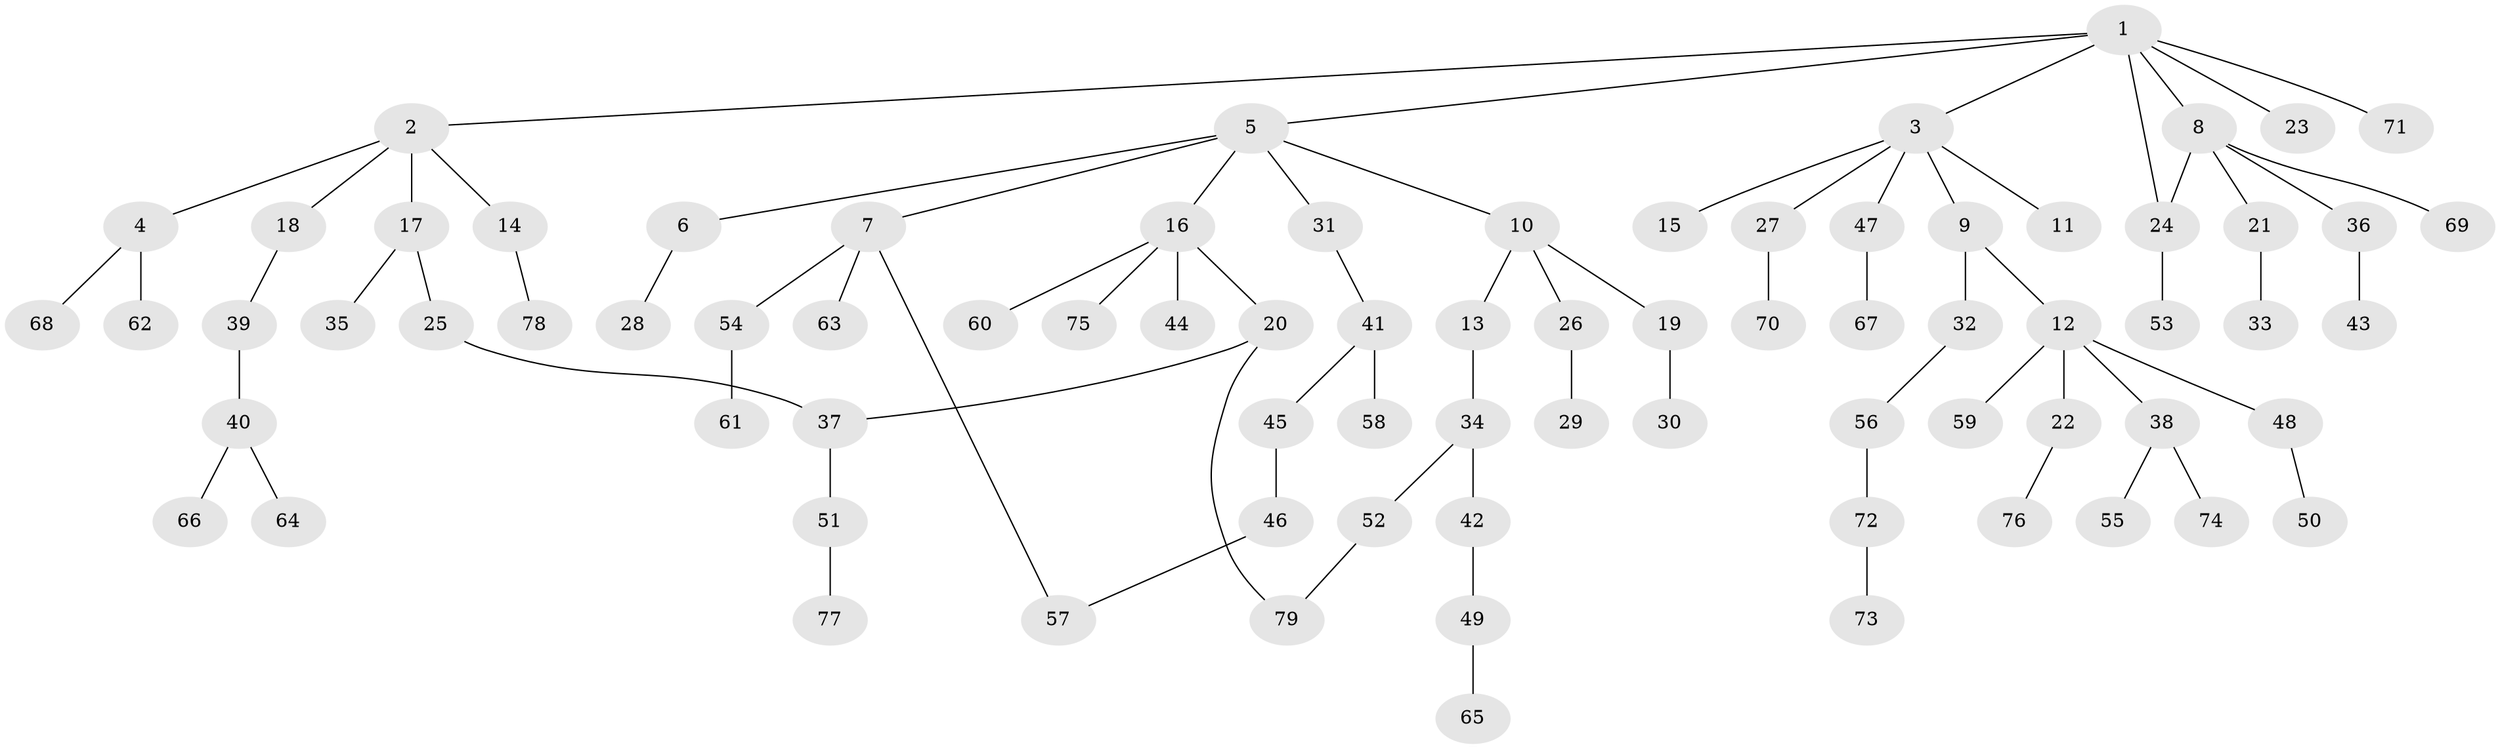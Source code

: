 // coarse degree distribution, {7: 0.019230769230769232, 5: 0.019230769230769232, 6: 0.057692307692307696, 2: 0.25, 8: 0.019230769230769232, 1: 0.5384615384615384, 3: 0.07692307692307693, 4: 0.019230769230769232}
// Generated by graph-tools (version 1.1) at 2025/51/02/27/25 19:51:39]
// undirected, 79 vertices, 82 edges
graph export_dot {
graph [start="1"]
  node [color=gray90,style=filled];
  1;
  2;
  3;
  4;
  5;
  6;
  7;
  8;
  9;
  10;
  11;
  12;
  13;
  14;
  15;
  16;
  17;
  18;
  19;
  20;
  21;
  22;
  23;
  24;
  25;
  26;
  27;
  28;
  29;
  30;
  31;
  32;
  33;
  34;
  35;
  36;
  37;
  38;
  39;
  40;
  41;
  42;
  43;
  44;
  45;
  46;
  47;
  48;
  49;
  50;
  51;
  52;
  53;
  54;
  55;
  56;
  57;
  58;
  59;
  60;
  61;
  62;
  63;
  64;
  65;
  66;
  67;
  68;
  69;
  70;
  71;
  72;
  73;
  74;
  75;
  76;
  77;
  78;
  79;
  1 -- 2;
  1 -- 3;
  1 -- 5;
  1 -- 8;
  1 -- 23;
  1 -- 71;
  1 -- 24;
  2 -- 4;
  2 -- 14;
  2 -- 17;
  2 -- 18;
  3 -- 9;
  3 -- 11;
  3 -- 15;
  3 -- 27;
  3 -- 47;
  4 -- 62;
  4 -- 68;
  5 -- 6;
  5 -- 7;
  5 -- 10;
  5 -- 16;
  5 -- 31;
  6 -- 28;
  7 -- 54;
  7 -- 63;
  7 -- 57;
  8 -- 21;
  8 -- 24;
  8 -- 36;
  8 -- 69;
  9 -- 12;
  9 -- 32;
  10 -- 13;
  10 -- 19;
  10 -- 26;
  12 -- 22;
  12 -- 38;
  12 -- 48;
  12 -- 59;
  13 -- 34;
  14 -- 78;
  16 -- 20;
  16 -- 44;
  16 -- 60;
  16 -- 75;
  17 -- 25;
  17 -- 35;
  18 -- 39;
  19 -- 30;
  20 -- 37;
  20 -- 79;
  21 -- 33;
  22 -- 76;
  24 -- 53;
  25 -- 37;
  26 -- 29;
  27 -- 70;
  31 -- 41;
  32 -- 56;
  34 -- 42;
  34 -- 52;
  36 -- 43;
  37 -- 51;
  38 -- 55;
  38 -- 74;
  39 -- 40;
  40 -- 64;
  40 -- 66;
  41 -- 45;
  41 -- 58;
  42 -- 49;
  45 -- 46;
  46 -- 57;
  47 -- 67;
  48 -- 50;
  49 -- 65;
  51 -- 77;
  52 -- 79;
  54 -- 61;
  56 -- 72;
  72 -- 73;
}
